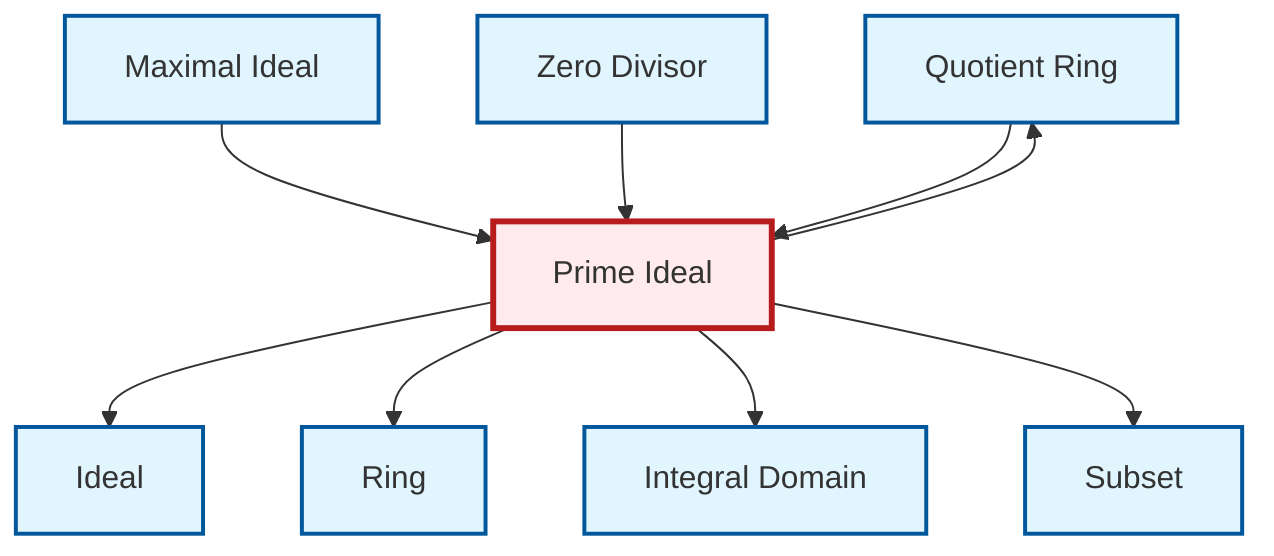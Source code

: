 graph TD
    classDef definition fill:#e1f5fe,stroke:#01579b,stroke-width:2px
    classDef theorem fill:#f3e5f5,stroke:#4a148c,stroke-width:2px
    classDef axiom fill:#fff3e0,stroke:#e65100,stroke-width:2px
    classDef example fill:#e8f5e9,stroke:#1b5e20,stroke-width:2px
    classDef current fill:#ffebee,stroke:#b71c1c,stroke-width:3px
    def-ideal["Ideal"]:::definition
    def-quotient-ring["Quotient Ring"]:::definition
    def-subset["Subset"]:::definition
    def-integral-domain["Integral Domain"]:::definition
    def-maximal-ideal["Maximal Ideal"]:::definition
    def-zero-divisor["Zero Divisor"]:::definition
    def-prime-ideal["Prime Ideal"]:::definition
    def-ring["Ring"]:::definition
    def-maximal-ideal --> def-prime-ideal
    def-prime-ideal --> def-ideal
    def-prime-ideal --> def-ring
    def-prime-ideal --> def-integral-domain
    def-prime-ideal --> def-subset
    def-zero-divisor --> def-prime-ideal
    def-quotient-ring --> def-prime-ideal
    def-prime-ideal --> def-quotient-ring
    class def-prime-ideal current